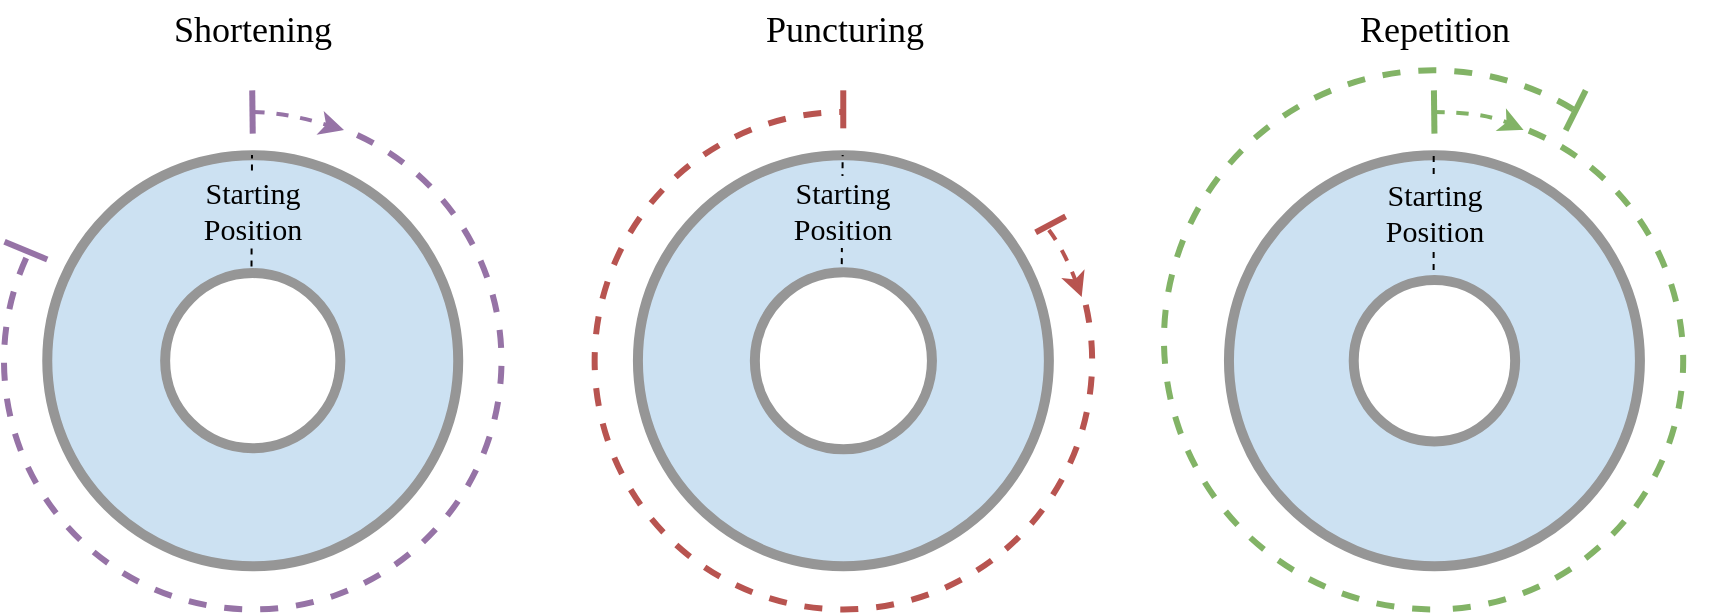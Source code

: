<mxfile version="12.6.5" type="device"><diagram id="5fyt21ODu9XDPczTevbH" name="Page-1"><mxGraphModel dx="2962" dy="749" grid="1" gridSize="10" guides="1" tooltips="1" connect="1" arrows="1" fold="1" page="1" pageScale="1" pageWidth="900" pageHeight="400" math="0" shadow="0"><root><mxCell id="0"/><mxCell id="1" parent="0"/><mxCell id="cf4tZJ2pYwBnTEBlPFtB-26" value="" style="verticalLabelPosition=bottom;verticalAlign=top;html=1;shape=mxgraph.basic.arc;startAngle=0.502;endAngle=0.087;dashed=1;fillColor=#d5e8d4;aspect=fixed;strokeColor=#82b366;strokeWidth=3;fontFamily=Utopia;fontSize=15;" vertex="1" parent="1"><mxGeometry x="-290" y="80.17" width="269.55" height="269.55" as="geometry"/></mxCell><mxCell id="cf4tZJ2pYwBnTEBlPFtB-18" value="" style="verticalLabelPosition=bottom;verticalAlign=top;html=1;shape=mxgraph.basic.arc;startAngle=0.214;endAngle=0;dashed=1;fillColor=#f8cecc;aspect=fixed;strokeColor=#b85450;strokeWidth=3;fontFamily=Utopia;fontSize=15;" vertex="1" parent="1"><mxGeometry x="-574.67" y="100.985" width="248.735" height="248.735" as="geometry"/></mxCell><mxCell id="cf4tZJ2pYwBnTEBlPFtB-6" value="" style="verticalLabelPosition=bottom;verticalAlign=top;html=1;shape=mxgraph.basic.arc;startAngle=0.069;endAngle=0.822;dashed=1;fillColor=#e1d5e7;aspect=fixed;strokeColor=#9673a6;strokeWidth=3;fontFamily=Utopia;fontSize=15;" vertex="1" parent="1"><mxGeometry x="-870" y="100.985" width="248.735" height="248.735" as="geometry"/></mxCell><mxCell id="4rR5ujjlP0-rQyg9MLWd-1" value="" style="verticalLabelPosition=bottom;verticalAlign=top;html=1;shape=mxgraph.basic.donut;dx=58.94;strokeWidth=5;fillColor=#cce1f2;strokeColor=#969696;fontFamily=Utopia;fontSize=15;" parent="1" vertex="1"><mxGeometry x="-848.37" y="122.614" width="205.481" height="205.477" as="geometry"/></mxCell><mxCell id="cf4tZJ2pYwBnTEBlPFtB-7" value="&lt;div style=&quot;font-size: 15px;&quot;&gt;Starting &lt;br style=&quot;font-size: 15px;&quot;&gt;&lt;/div&gt;&lt;div style=&quot;font-size: 15px;&quot;&gt;Position&lt;/div&gt;" style="endArrow=none;html=1;labelBackgroundColor=#cce1f2;labelBorderColor=none;dashed=1;fontFamily=Utopia;fontSize=15;exitX=0.497;exitY=0.271;exitDx=0;exitDy=0;exitPerimeter=0;" edge="1" parent="1" source="4rR5ujjlP0-rQyg9MLWd-1"><mxGeometry x="0.014" width="50" height="50" relative="1" as="geometry"><mxPoint x="-745.63" y="165.872" as="sourcePoint"/><mxPoint x="-745.998" y="122.506" as="targetPoint"/><mxPoint as="offset"/></mxGeometry></mxCell><mxCell id="cf4tZJ2pYwBnTEBlPFtB-8" value="" style="endArrow=none;html=1;labelBackgroundColor=none;fillColor=#e1d5e7;strokeColor=#9673a6;strokeWidth=3;fontFamily=Utopia;fontSize=15;" edge="1" parent="1"><mxGeometry width="50" height="50" relative="1" as="geometry"><mxPoint x="-745.63" y="111.799" as="sourcePoint"/><mxPoint x="-745.89" y="90.17" as="targetPoint"/></mxGeometry></mxCell><mxCell id="cf4tZJ2pYwBnTEBlPFtB-9" value="" style="endArrow=none;html=1;labelBackgroundColor=none;fillColor=#e1d5e7;strokeColor=#9673a6;strokeWidth=3;fontFamily=Utopia;fontSize=15;" edge="1" parent="1"><mxGeometry width="50" height="50" relative="1" as="geometry"><mxPoint x="-848.37" y="174.729" as="sourcePoint"/><mxPoint x="-869.74" y="165.872" as="targetPoint"/></mxGeometry></mxCell><mxCell id="cf4tZJ2pYwBnTEBlPFtB-31" value="&lt;div style=&quot;font-size: 18px;&quot;&gt;Shortening&lt;/div&gt;" style="text;html=1;align=center;verticalAlign=middle;resizable=0;points=[];autosize=1;fontColor=#000000;fontSize=18;fontFamily=Utopia;" vertex="1" parent="1"><mxGeometry x="-805.63" y="45.17" width="120" height="30" as="geometry"/></mxCell><mxCell id="cf4tZJ2pYwBnTEBlPFtB-37" value="" style="curved=1;endArrow=classic;html=1;dashed=1;labelBackgroundColor=#cce1f2;strokeWidth=2;fontSize=15;fontColor=#000000;endFill=1;fillColor=#e1d5e7;strokeColor=#9673a6;fontFamily=Utopia;" edge="1" parent="1"><mxGeometry width="50" height="50" relative="1" as="geometry"><mxPoint x="-745.63" y="101" as="sourcePoint"/><mxPoint x="-700" y="110" as="targetPoint"/><Array as="points"><mxPoint x="-730" y="101"/></Array></mxGeometry></mxCell><mxCell id="cf4tZJ2pYwBnTEBlPFtB-17" value="" style="verticalLabelPosition=bottom;verticalAlign=top;html=1;shape=mxgraph.basic.donut;dx=58.47;strokeWidth=5;fillColor=#cce1f2;strokeColor=#969696;fontFamily=Utopia;fontSize=15;" vertex="1" parent="1"><mxGeometry x="-553.04" y="122.614" width="205.481" height="205.477" as="geometry"/></mxCell><mxCell id="cf4tZJ2pYwBnTEBlPFtB-19" value="&lt;div style=&quot;font-size: 15px;&quot;&gt;Starting &lt;br style=&quot;font-size: 15px;&quot;&gt;&lt;/div&gt;&lt;div style=&quot;font-size: 15px;&quot;&gt;Position&lt;/div&gt;" style="endArrow=none;html=1;labelBackgroundColor=#cce1f2;labelBorderColor=none;dashed=1;fontFamily=Utopia;fontSize=15;exitX=0.496;exitY=0.265;exitDx=0;exitDy=0;exitPerimeter=0;" edge="1" parent="1" source="cf4tZJ2pYwBnTEBlPFtB-17"><mxGeometry width="50" height="50" relative="1" as="geometry"><mxPoint x="-450.3" y="165.872" as="sourcePoint"/><mxPoint x="-450.668" y="122.506" as="targetPoint"/></mxGeometry></mxCell><mxCell id="cf4tZJ2pYwBnTEBlPFtB-21" value="" style="endArrow=none;html=1;labelBackgroundColor=none;fillColor=#f8cecc;strokeColor=#b85450;strokeWidth=3;fontFamily=Utopia;fontSize=15;" edge="1" parent="1"><mxGeometry width="50" height="50" relative="1" as="geometry"><mxPoint x="-450.37" y="109.17" as="sourcePoint"/><mxPoint x="-450.37" y="90.17" as="targetPoint"/><Array as="points"><mxPoint x="-450.37" y="109.17"/></Array></mxGeometry></mxCell><mxCell id="cf4tZJ2pYwBnTEBlPFtB-23" value="" style="endArrow=none;html=1;labelBackgroundColor=none;fillColor=#f8cecc;strokeColor=#b85450;strokeWidth=3;fontFamily=Utopia;fontSize=15;" edge="1" parent="1"><mxGeometry width="50" height="50" relative="1" as="geometry"><mxPoint x="-354.17" y="161.17" as="sourcePoint"/><mxPoint x="-339.17" y="153.17" as="targetPoint"/><Array as="points"/></mxGeometry></mxCell><mxCell id="cf4tZJ2pYwBnTEBlPFtB-33" value="Puncturing" style="text;html=1;align=center;verticalAlign=middle;resizable=0;points=[];autosize=1;fontColor=#000000;fontSize=18;fontFamily=Utopia;" vertex="1" parent="1"><mxGeometry x="-510.3" y="45.17" width="120" height="30" as="geometry"/></mxCell><mxCell id="cf4tZJ2pYwBnTEBlPFtB-39" value="" style="curved=1;endArrow=classic;html=1;dashed=1;labelBackgroundColor=#cce1f2;strokeWidth=2;fontSize=15;fontColor=#000000;endFill=1;fillColor=#f8cecc;strokeColor=#b85450;entryX=0.979;entryY=0.372;entryDx=0;entryDy=0;entryPerimeter=0;fontFamily=Utopia;" edge="1" parent="1" target="cf4tZJ2pYwBnTEBlPFtB-18"><mxGeometry width="50" height="50" relative="1" as="geometry"><mxPoint x="-347.56" y="160" as="sourcePoint"/><mxPoint x="-317.56" y="190" as="targetPoint"/><Array as="points"><mxPoint x="-340" y="170"/></Array></mxGeometry></mxCell><mxCell id="cf4tZJ2pYwBnTEBlPFtB-12" value="" style="verticalLabelPosition=bottom;verticalAlign=top;html=1;shape=mxgraph.basic.donut;dx=62.38;strokeWidth=5;fillColor=#cce1f2;strokeColor=#969696;fontFamily=Utopia;fontSize=15;" vertex="1" parent="1"><mxGeometry x="-257.52" y="122.614" width="205.481" height="205.477" as="geometry"/></mxCell><mxCell id="cf4tZJ2pYwBnTEBlPFtB-13" value="" style="verticalLabelPosition=bottom;verticalAlign=top;html=1;shape=mxgraph.basic.arc;startAngle=0.062;endAngle=0.498;dashed=1;fillColor=#d5e8d4;aspect=fixed;strokeColor=#82b366;strokeWidth=3;fontFamily=Utopia;fontSize=15;" vertex="1" parent="1"><mxGeometry x="-279.15" y="100.985" width="248.735" height="248.735" as="geometry"/></mxCell><mxCell id="cf4tZJ2pYwBnTEBlPFtB-14" value="&lt;div style=&quot;font-size: 15px;&quot;&gt;Starting &lt;br style=&quot;font-size: 15px;&quot;&gt;&lt;/div&gt;&lt;div style=&quot;font-size: 15px;&quot;&gt;Position&lt;/div&gt;" style="endArrow=none;html=1;labelBackgroundColor=#cce1f2;labelBorderColor=none;dashed=1;fontFamily=Utopia;fontSize=15;exitX=0.498;exitY=0.279;exitDx=0;exitDy=0;exitPerimeter=0;" edge="1" parent="1" source="cf4tZJ2pYwBnTEBlPFtB-12"><mxGeometry width="50" height="50" relative="1" as="geometry"><mxPoint x="-154.78" y="165.872" as="sourcePoint"/><mxPoint x="-155.148" y="122.506" as="targetPoint"/></mxGeometry></mxCell><mxCell id="cf4tZJ2pYwBnTEBlPFtB-15" value="" style="endArrow=none;html=1;labelBackgroundColor=none;fillColor=#d5e8d4;strokeColor=#82b366;strokeWidth=3;fontFamily=Utopia;fontSize=15;" edge="1" parent="1"><mxGeometry width="50" height="50" relative="1" as="geometry"><mxPoint x="-154.78" y="111.799" as="sourcePoint"/><mxPoint x="-155.04" y="90.17" as="targetPoint"/></mxGeometry></mxCell><mxCell id="cf4tZJ2pYwBnTEBlPFtB-29" value="" style="endArrow=none;html=1;labelBackgroundColor=none;fillColor=#d5e8d4;strokeColor=#82b366;strokeWidth=3;fontFamily=Utopia;fontSize=15;" edge="1" parent="1"><mxGeometry width="50" height="50" relative="1" as="geometry"><mxPoint x="-89.15" y="110.17" as="sourcePoint"/><mxPoint x="-79.15" y="90.17" as="targetPoint"/></mxGeometry></mxCell><mxCell id="cf4tZJ2pYwBnTEBlPFtB-32" value="Repetition" style="text;html=1;align=center;verticalAlign=middle;resizable=0;points=[];autosize=1;fontColor=#000000;fontSize=18;fontFamily=Utopia;" vertex="1" parent="1"><mxGeometry x="-210.22" y="45.17" width="110" height="30" as="geometry"/></mxCell><mxCell id="cf4tZJ2pYwBnTEBlPFtB-42" value="" style="curved=1;endArrow=classic;html=1;dashed=1;labelBackgroundColor=#cce1f2;strokeWidth=2;fontSize=15;fontColor=#000000;endFill=1;fillColor=#d5e8d4;strokeColor=#82b366;fontFamily=Utopia;" edge="1" parent="1"><mxGeometry width="50" height="50" relative="1" as="geometry"><mxPoint x="-155.85" y="100.98" as="sourcePoint"/><mxPoint x="-110.22" y="109.98" as="targetPoint"/><Array as="points"><mxPoint x="-130.22" y="100.98"/></Array></mxGeometry></mxCell></root></mxGraphModel></diagram></mxfile>